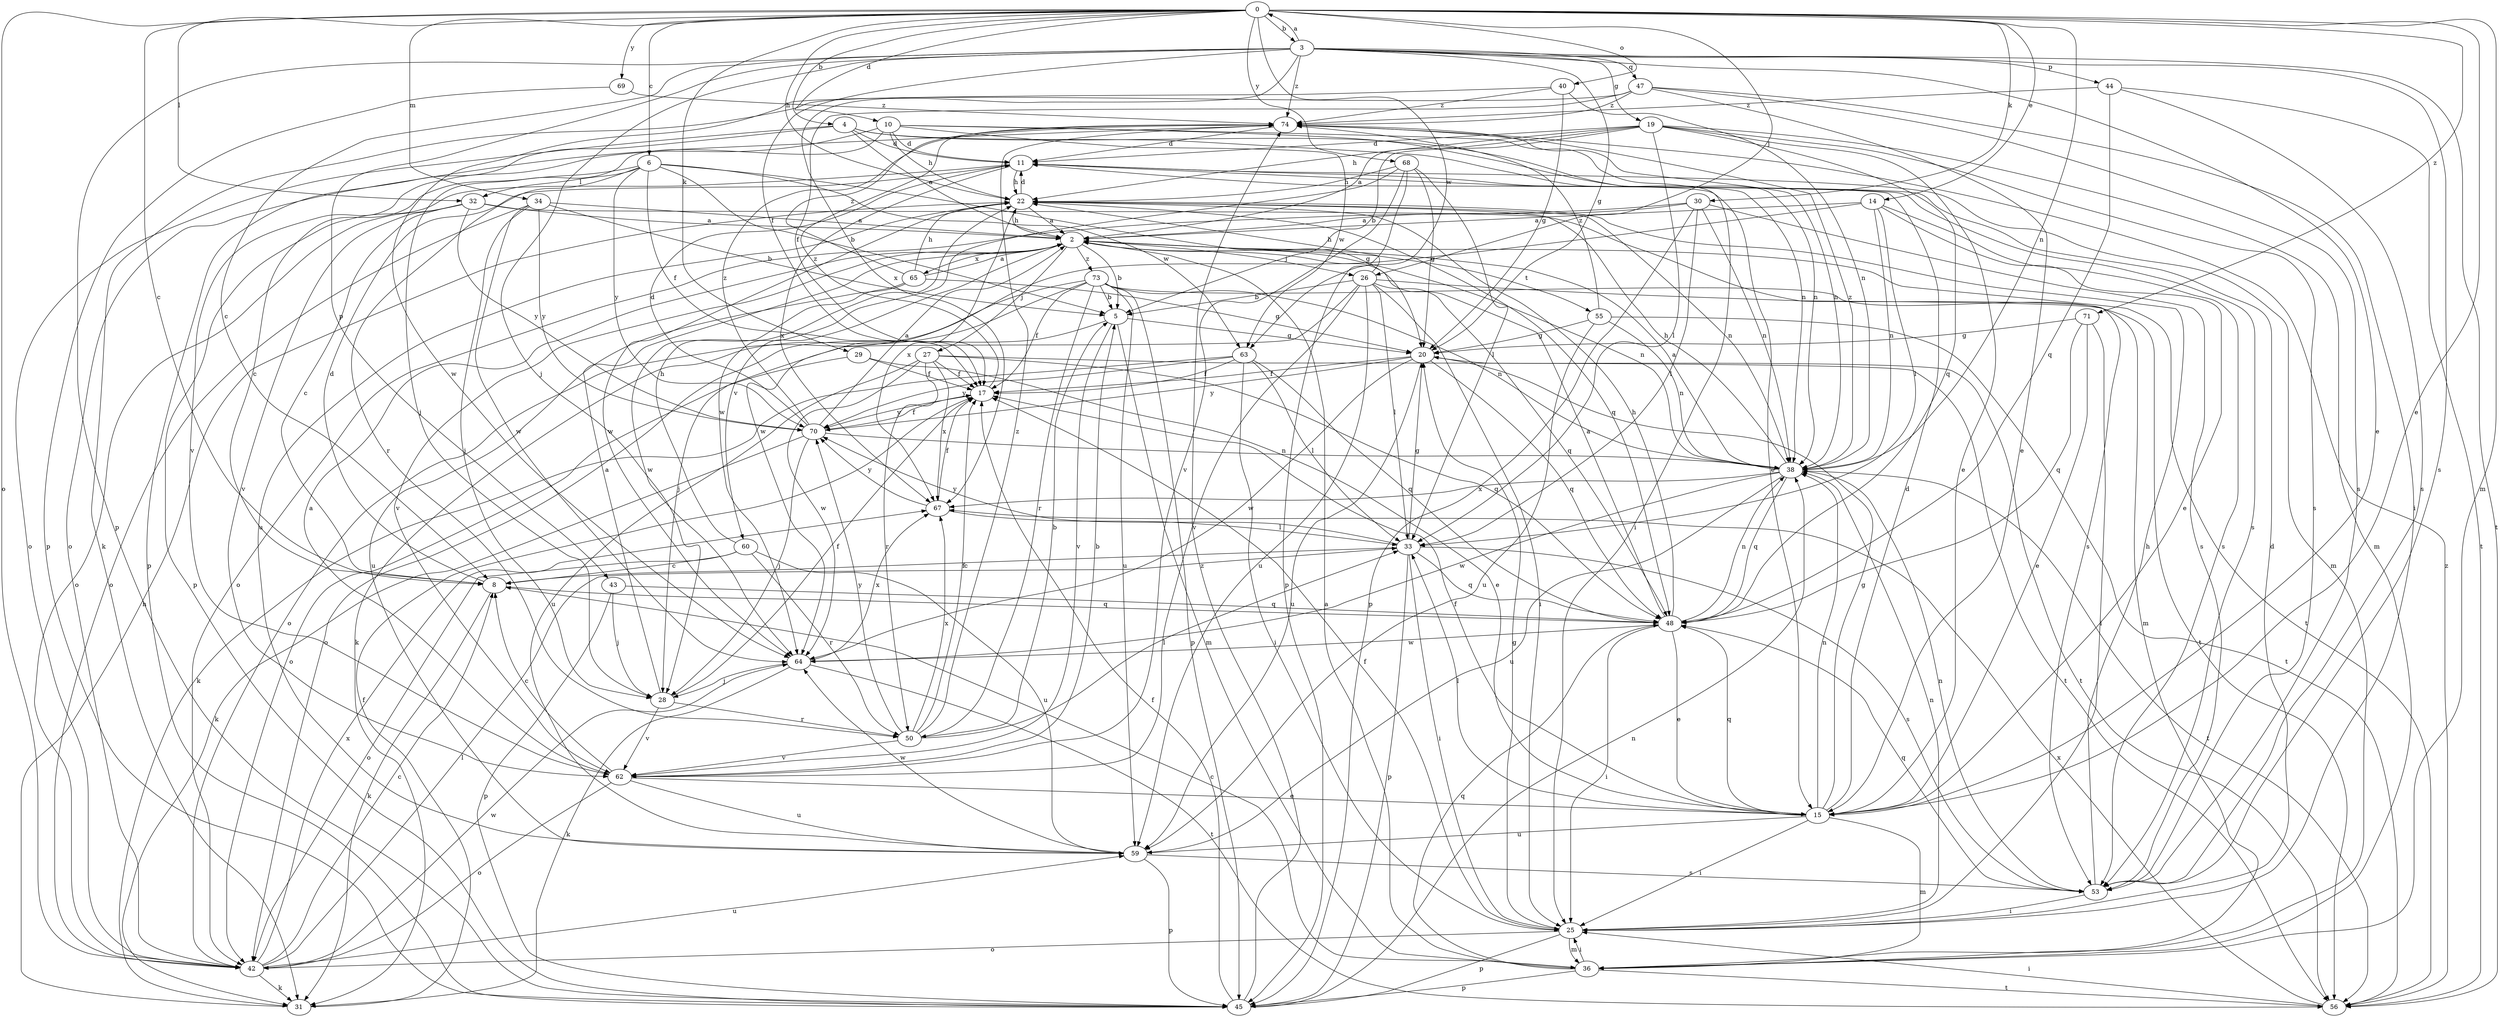 strict digraph  {
0;
2;
3;
4;
5;
6;
8;
10;
11;
14;
15;
17;
19;
20;
22;
25;
26;
27;
28;
29;
30;
31;
32;
33;
34;
36;
38;
40;
42;
43;
44;
45;
47;
48;
50;
53;
55;
56;
59;
60;
62;
63;
64;
65;
67;
68;
69;
70;
71;
73;
74;
0 -> 3  [label=b];
0 -> 4  [label=b];
0 -> 6  [label=c];
0 -> 8  [label=c];
0 -> 10  [label=d];
0 -> 14  [label=e];
0 -> 15  [label=e];
0 -> 22  [label=h];
0 -> 26  [label=j];
0 -> 29  [label=k];
0 -> 30  [label=k];
0 -> 32  [label=l];
0 -> 34  [label=m];
0 -> 36  [label=m];
0 -> 38  [label=n];
0 -> 40  [label=o];
0 -> 42  [label=o];
0 -> 63  [label=w];
0 -> 68  [label=y];
0 -> 69  [label=y];
0 -> 71  [label=z];
2 -> 5  [label=b];
2 -> 22  [label=h];
2 -> 26  [label=j];
2 -> 27  [label=j];
2 -> 38  [label=n];
2 -> 55  [label=t];
2 -> 56  [label=t];
2 -> 60  [label=v];
2 -> 62  [label=v];
2 -> 65  [label=x];
2 -> 73  [label=z];
3 -> 0  [label=a];
3 -> 8  [label=c];
3 -> 15  [label=e];
3 -> 17  [label=f];
3 -> 19  [label=g];
3 -> 20  [label=g];
3 -> 28  [label=j];
3 -> 43  [label=p];
3 -> 44  [label=p];
3 -> 45  [label=p];
3 -> 47  [label=q];
3 -> 53  [label=s];
3 -> 56  [label=t];
3 -> 67  [label=x];
3 -> 74  [label=z];
4 -> 2  [label=a];
4 -> 11  [label=d];
4 -> 15  [label=e];
4 -> 38  [label=n];
4 -> 42  [label=o];
4 -> 45  [label=p];
5 -> 20  [label=g];
5 -> 36  [label=m];
5 -> 42  [label=o];
5 -> 62  [label=v];
6 -> 5  [label=b];
6 -> 8  [label=c];
6 -> 17  [label=f];
6 -> 20  [label=g];
6 -> 32  [label=l];
6 -> 50  [label=r];
6 -> 63  [label=w];
6 -> 70  [label=y];
8 -> 11  [label=d];
8 -> 31  [label=k];
8 -> 48  [label=q];
10 -> 11  [label=d];
10 -> 22  [label=h];
10 -> 25  [label=i];
10 -> 28  [label=j];
10 -> 38  [label=n];
10 -> 62  [label=v];
10 -> 63  [label=w];
11 -> 22  [label=h];
11 -> 36  [label=m];
11 -> 45  [label=p];
11 -> 53  [label=s];
11 -> 67  [label=x];
14 -> 2  [label=a];
14 -> 15  [label=e];
14 -> 33  [label=l];
14 -> 38  [label=n];
14 -> 53  [label=s];
14 -> 64  [label=w];
15 -> 11  [label=d];
15 -> 17  [label=f];
15 -> 20  [label=g];
15 -> 25  [label=i];
15 -> 33  [label=l];
15 -> 36  [label=m];
15 -> 38  [label=n];
15 -> 48  [label=q];
15 -> 59  [label=u];
17 -> 70  [label=y];
17 -> 74  [label=z];
19 -> 2  [label=a];
19 -> 5  [label=b];
19 -> 11  [label=d];
19 -> 15  [label=e];
19 -> 22  [label=h];
19 -> 33  [label=l];
19 -> 36  [label=m];
19 -> 48  [label=q];
19 -> 53  [label=s];
20 -> 17  [label=f];
20 -> 48  [label=q];
20 -> 56  [label=t];
20 -> 59  [label=u];
20 -> 64  [label=w];
20 -> 70  [label=y];
22 -> 2  [label=a];
22 -> 11  [label=d];
22 -> 38  [label=n];
22 -> 48  [label=q];
22 -> 59  [label=u];
22 -> 64  [label=w];
22 -> 67  [label=x];
25 -> 11  [label=d];
25 -> 17  [label=f];
25 -> 20  [label=g];
25 -> 36  [label=m];
25 -> 38  [label=n];
25 -> 42  [label=o];
25 -> 45  [label=p];
26 -> 5  [label=b];
26 -> 22  [label=h];
26 -> 25  [label=i];
26 -> 28  [label=j];
26 -> 33  [label=l];
26 -> 36  [label=m];
26 -> 48  [label=q];
26 -> 59  [label=u];
26 -> 62  [label=v];
27 -> 17  [label=f];
27 -> 48  [label=q];
27 -> 50  [label=r];
27 -> 56  [label=t];
27 -> 59  [label=u];
27 -> 64  [label=w];
27 -> 67  [label=x];
28 -> 2  [label=a];
28 -> 17  [label=f];
28 -> 50  [label=r];
28 -> 62  [label=v];
29 -> 15  [label=e];
29 -> 17  [label=f];
29 -> 42  [label=o];
30 -> 2  [label=a];
30 -> 33  [label=l];
30 -> 38  [label=n];
30 -> 42  [label=o];
30 -> 45  [label=p];
30 -> 53  [label=s];
31 -> 17  [label=f];
31 -> 22  [label=h];
32 -> 2  [label=a];
32 -> 8  [label=c];
32 -> 42  [label=o];
32 -> 53  [label=s];
32 -> 62  [label=v];
32 -> 70  [label=y];
33 -> 8  [label=c];
33 -> 20  [label=g];
33 -> 25  [label=i];
33 -> 45  [label=p];
33 -> 48  [label=q];
33 -> 53  [label=s];
33 -> 70  [label=y];
34 -> 2  [label=a];
34 -> 5  [label=b];
34 -> 28  [label=j];
34 -> 42  [label=o];
34 -> 64  [label=w];
34 -> 70  [label=y];
36 -> 2  [label=a];
36 -> 8  [label=c];
36 -> 25  [label=i];
36 -> 45  [label=p];
36 -> 48  [label=q];
36 -> 56  [label=t];
38 -> 2  [label=a];
38 -> 22  [label=h];
38 -> 48  [label=q];
38 -> 56  [label=t];
38 -> 59  [label=u];
38 -> 64  [label=w];
38 -> 67  [label=x];
38 -> 74  [label=z];
40 -> 20  [label=g];
40 -> 38  [label=n];
40 -> 64  [label=w];
40 -> 74  [label=z];
42 -> 8  [label=c];
42 -> 31  [label=k];
42 -> 33  [label=l];
42 -> 59  [label=u];
42 -> 64  [label=w];
42 -> 67  [label=x];
43 -> 28  [label=j];
43 -> 45  [label=p];
43 -> 48  [label=q];
44 -> 48  [label=q];
44 -> 53  [label=s];
44 -> 56  [label=t];
44 -> 74  [label=z];
45 -> 17  [label=f];
45 -> 38  [label=n];
45 -> 74  [label=z];
47 -> 15  [label=e];
47 -> 17  [label=f];
47 -> 25  [label=i];
47 -> 31  [label=k];
47 -> 53  [label=s];
47 -> 74  [label=z];
48 -> 2  [label=a];
48 -> 15  [label=e];
48 -> 22  [label=h];
48 -> 25  [label=i];
48 -> 38  [label=n];
48 -> 64  [label=w];
50 -> 5  [label=b];
50 -> 17  [label=f];
50 -> 33  [label=l];
50 -> 62  [label=v];
50 -> 67  [label=x];
50 -> 70  [label=y];
50 -> 74  [label=z];
53 -> 22  [label=h];
53 -> 25  [label=i];
53 -> 38  [label=n];
53 -> 48  [label=q];
55 -> 20  [label=g];
55 -> 38  [label=n];
55 -> 56  [label=t];
55 -> 59  [label=u];
55 -> 74  [label=z];
56 -> 25  [label=i];
56 -> 67  [label=x];
56 -> 74  [label=z];
59 -> 45  [label=p];
59 -> 53  [label=s];
59 -> 64  [label=w];
60 -> 8  [label=c];
60 -> 22  [label=h];
60 -> 42  [label=o];
60 -> 50  [label=r];
60 -> 59  [label=u];
62 -> 2  [label=a];
62 -> 5  [label=b];
62 -> 8  [label=c];
62 -> 15  [label=e];
62 -> 42  [label=o];
62 -> 59  [label=u];
63 -> 17  [label=f];
63 -> 25  [label=i];
63 -> 31  [label=k];
63 -> 33  [label=l];
63 -> 48  [label=q];
63 -> 70  [label=y];
64 -> 28  [label=j];
64 -> 31  [label=k];
64 -> 56  [label=t];
64 -> 67  [label=x];
65 -> 2  [label=a];
65 -> 20  [label=g];
65 -> 22  [label=h];
65 -> 59  [label=u];
65 -> 64  [label=w];
65 -> 74  [label=z];
67 -> 17  [label=f];
67 -> 33  [label=l];
67 -> 70  [label=y];
68 -> 20  [label=g];
68 -> 22  [label=h];
68 -> 33  [label=l];
68 -> 45  [label=p];
68 -> 62  [label=v];
68 -> 64  [label=w];
69 -> 45  [label=p];
69 -> 74  [label=z];
70 -> 2  [label=a];
70 -> 11  [label=d];
70 -> 17  [label=f];
70 -> 28  [label=j];
70 -> 31  [label=k];
70 -> 38  [label=n];
70 -> 74  [label=z];
71 -> 15  [label=e];
71 -> 20  [label=g];
71 -> 25  [label=i];
71 -> 48  [label=q];
73 -> 5  [label=b];
73 -> 17  [label=f];
73 -> 31  [label=k];
73 -> 38  [label=n];
73 -> 42  [label=o];
73 -> 45  [label=p];
73 -> 50  [label=r];
73 -> 56  [label=t];
73 -> 59  [label=u];
74 -> 11  [label=d];
74 -> 38  [label=n];
74 -> 42  [label=o];
}
